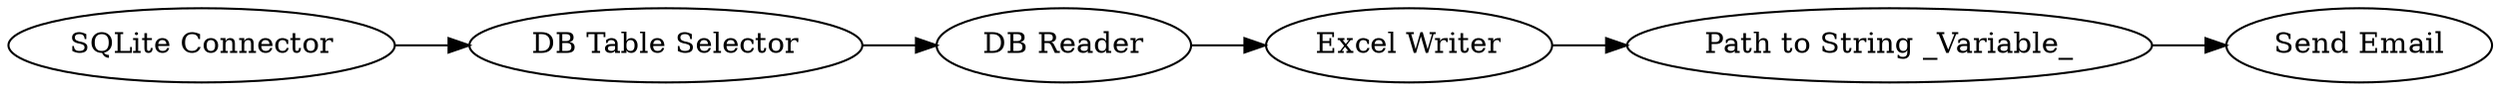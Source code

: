 digraph {
	6 -> 5
	3 -> 4
	1 -> 2
	2 -> 3
	4 -> 6
	5 [label="Send Email"]
	1 [label="SQLite Connector"]
	4 [label="Excel Writer"]
	6 [label="Path to String _Variable_"]
	3 [label="DB Reader"]
	2 [label="DB Table Selector"]
	rankdir=LR
}
